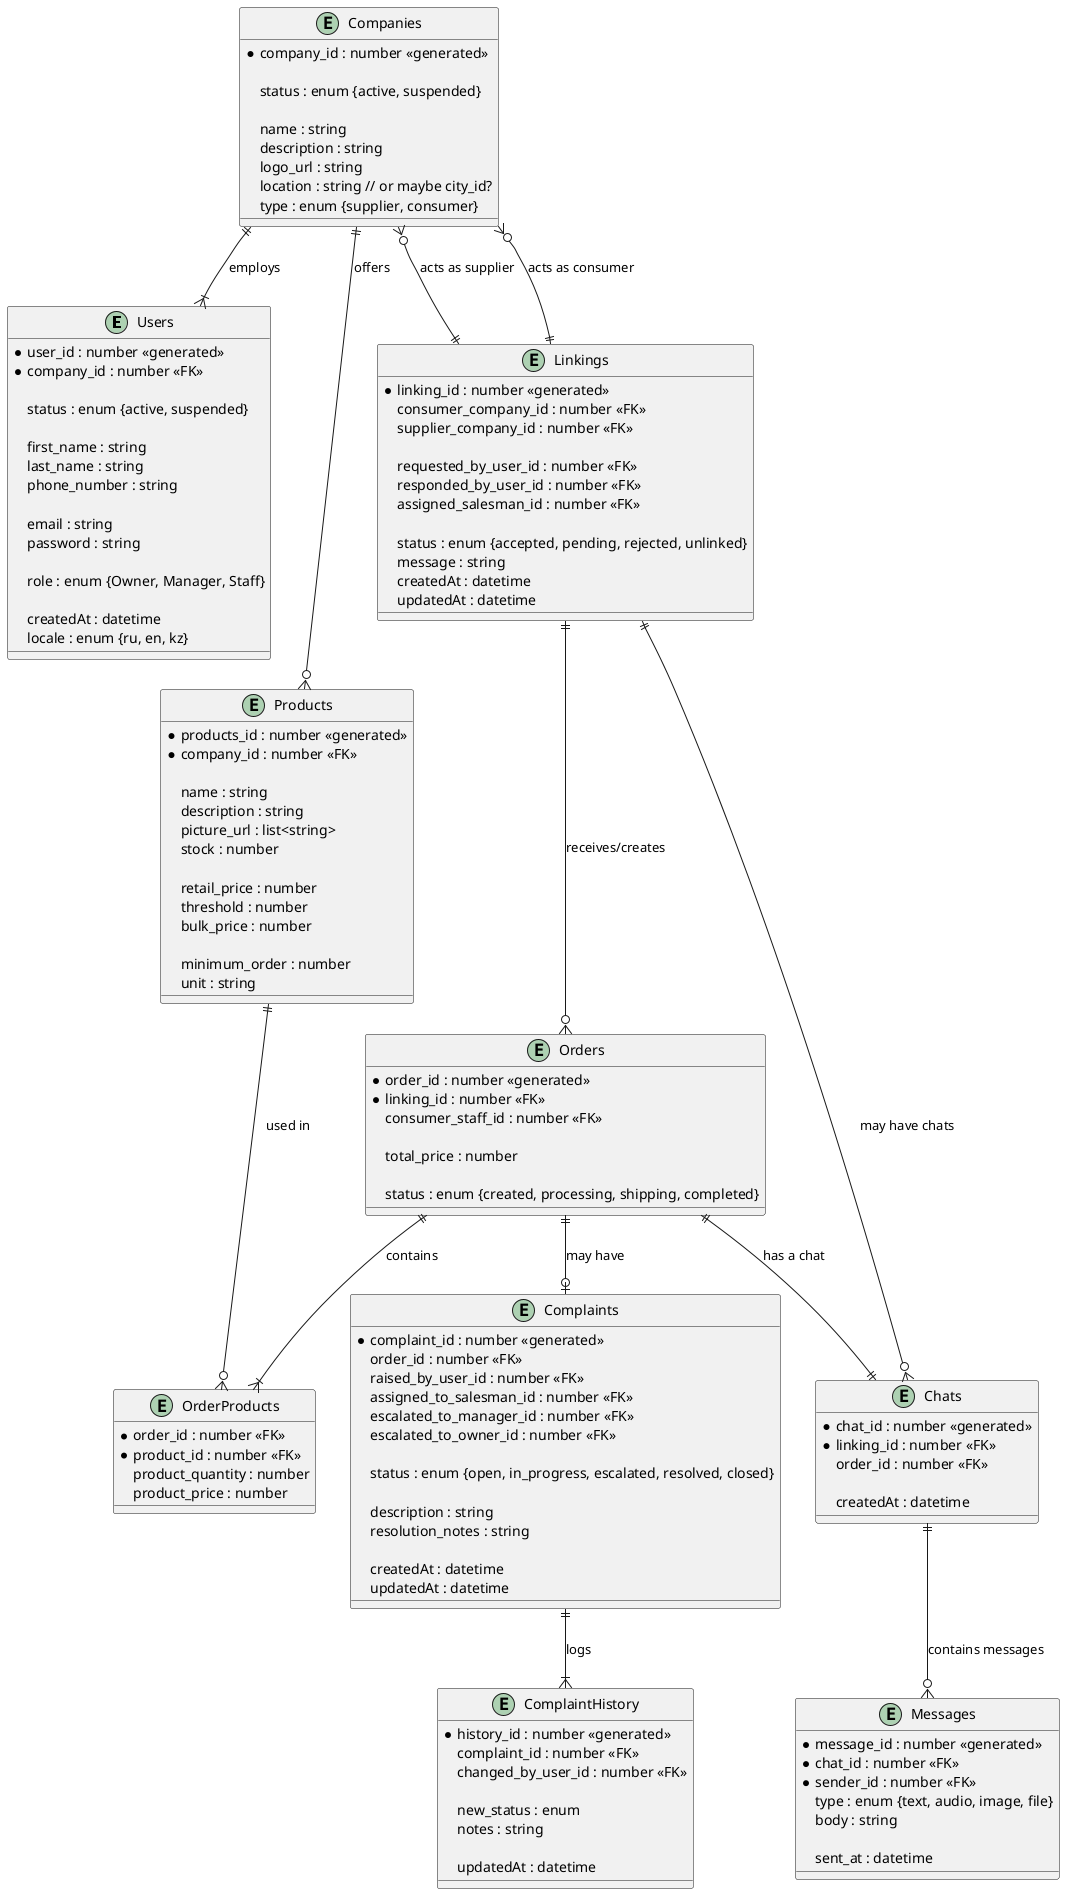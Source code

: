 @startuml

' How to read and write:
' https://plantuml.com/ie-diagram

/'skinparam linetype ortho'/

' Entities

entity Users {
    * user_id : number <<generated>> 
    * company_id : number <<FK>>
    
    status : enum {active, suspended}
    
    first_name : string
    last_name : string
    phone_number : string
    
    email : string
    password : string
    
    role : enum {Owner, Manager, Staff}
    
    createdAt : datetime
    locale : enum {ru, en, kz}
}

entity Companies {
    * company_id : number <<generated>>
    
    status : enum {active, suspended} 
    
    name : string
    description : string
    logo_url : string
    location : string // or maybe city_id? 
    type : enum {supplier, consumer}
}

entity Products {
    * products_id : number <<generated>>
    * company_id : number <<FK>>
    
    name : string
    description : string
    picture_url : list<string>
    stock : number 
    
    retail_price : number
    threshold : number
    bulk_price : number
    
    minimum_order : number
    unit : string
    
    /'UNUSED'/
    /'avg_rating : number '/
}

entity Linkings {
    * linking_id : number <<generated>>
    consumer_company_id : number <<FK>>
    supplier_company_id : number <<FK>>
    
    requested_by_user_id : number <<FK>> /'consumer staff who sent'/
    responded_by_user_id : number <<FK>> /'supplier staff who responed'/
    assigned_salesman_id : number <<FK>> /'by default it is a responder'/
    
    status : enum {accepted, pending, rejected, unlinked}
    message : string /'optional'/
    createdAt : datetime
    updatedAt : datetime
}

entity Orders {
    * order_id : number <<generated>>
    * linking_id : number <<FK>>
    consumer_staff_id : number <<FK>> /'who placed an order'/
    
    total_price : number
    
    status : enum {created, processing, shipping, completed}
} 

entity OrderProducts {
    * order_id : number <<FK>>
    * product_id : number <<FK>>
    product_quantity : number
    product_price : number /' price for single unit '/
}

entity Chats {
    * chat_id : number <<generated>>
    * linking_id : number <<FK>>
    order_id : number <<FK>> /' opt, assigned for order specific chats '/
    
    createdAt : datetime
}

entity Messages {
    * message_id : number <<generated>>
    * chat_id : number <<FK>>
    * sender_id : number <<FK>>
    type : enum {text, audio, image, file}
    body : string /'text if type=text, url otherwise'/
    
    sent_at : datetime
}

entity Complaints {
    * complaint_id : number <<generated>>
    order_id : number <<FK>>
    raised_by_user_id : number <<FK>>  /'consumer who raised it'/
    assigned_to_salesman_id : number <<FK>> /'Sales, assigned right away'/
    escalated_to_manager_id : number <<FK>> /'Mangers assigned when escalated'/
    escalated_to_owner_id : number <<FK>> 

    status : enum {open, in_progress, escalated, resolved, closed}
    
    description : string
    resolution_notes : string
    
    createdAt : datetime
    updatedAt : datetime
}

entity ComplaintHistory {
    * history_id : number <<generated>>
    complaint_id : number <<FK>>
    changed_by_user_id : number <<FK>>
    
    new_status : enum
    notes : string
    
    updatedAt : datetime
}
    
' Relations

Companies ||--|{ Users : "employs"

Companies ||--o{ Products : "offers"

Companies }o--|| Linkings : "acts as supplier"
Companies }o--|| Linkings : "acts as consumer"

Orders   ||--|{ OrderProducts : "contains"
Products ||--o{ OrderProducts : "used in"

Orders   ||--|| Chats : "has a chat"
Linkings ||--o{ Chats : "may have chats"
Chats    ||--o{ Messages : "contains messages"

Linkings ||--o{ Orders : "receives/creates"

Orders ||--o| Complaints : "may have"
Complaints ||--|{ ComplaintHistory : "logs"

@enduml
